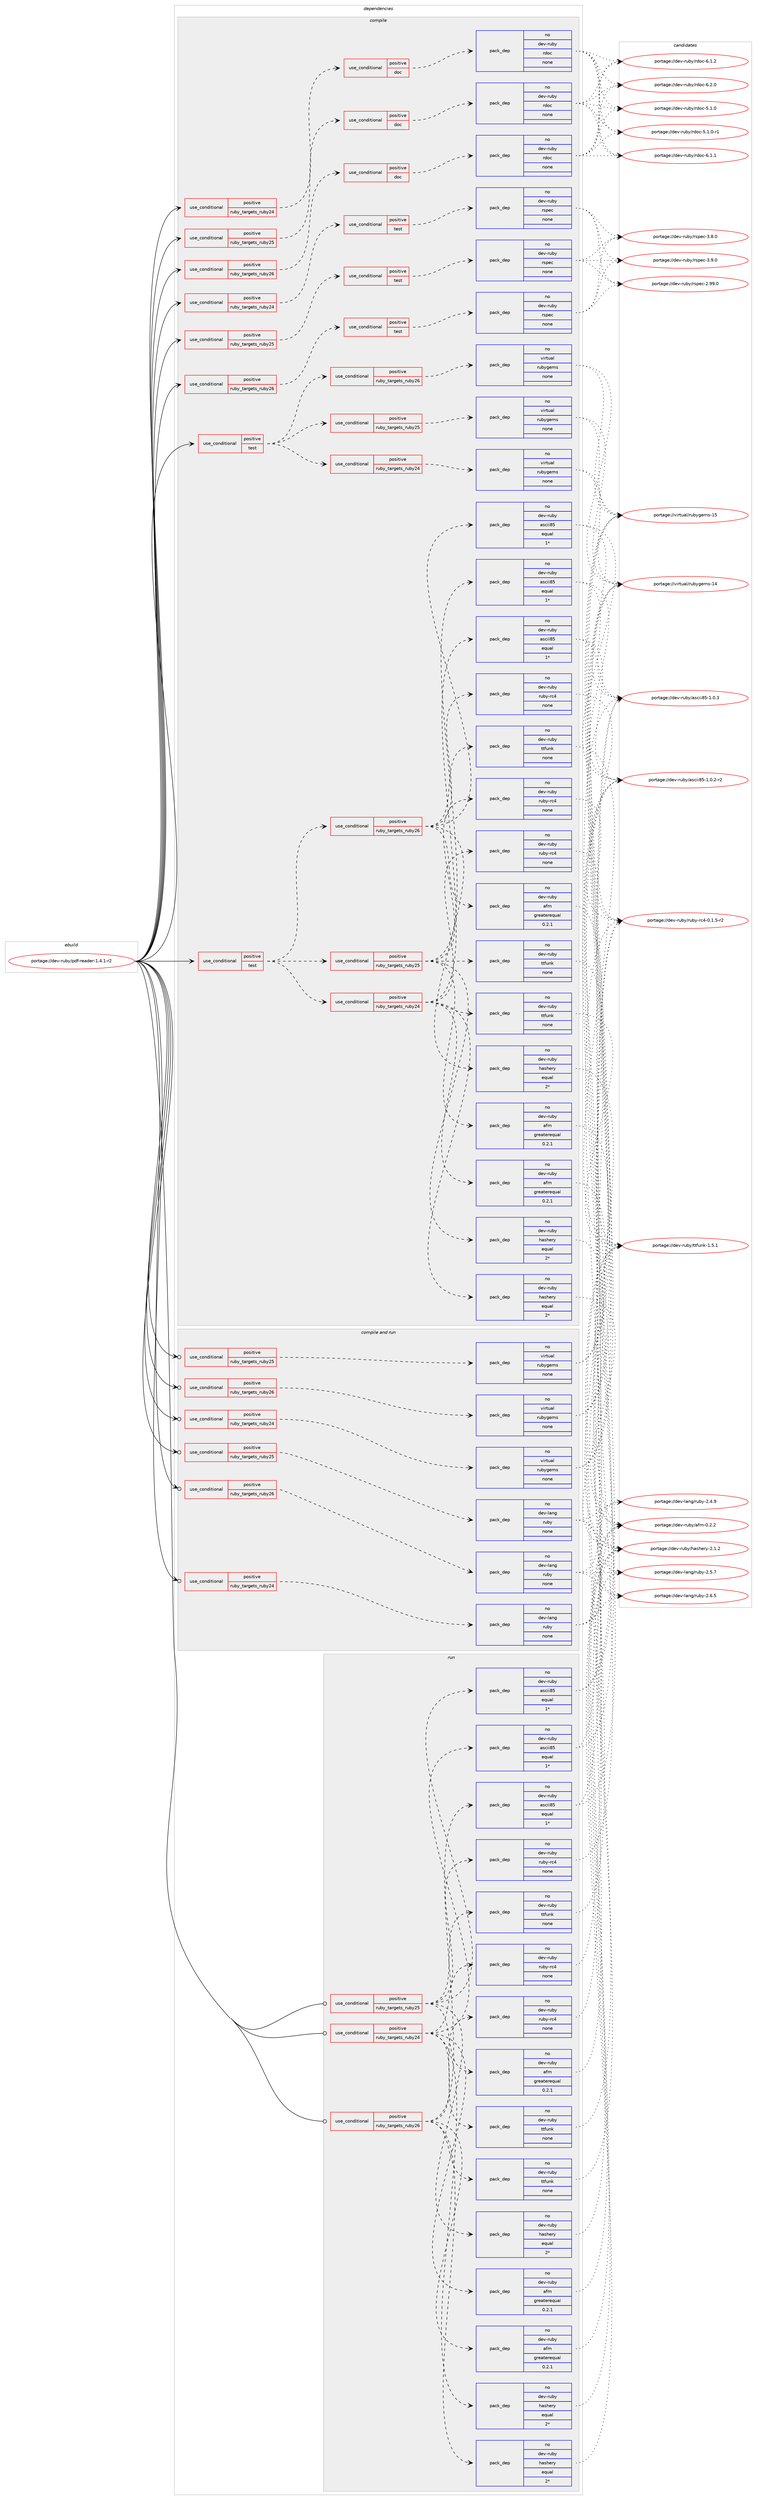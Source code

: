 digraph prolog {

# *************
# Graph options
# *************

newrank=true;
concentrate=true;
compound=true;
graph [rankdir=LR,fontname=Helvetica,fontsize=10,ranksep=1.5];#, ranksep=2.5, nodesep=0.2];
edge  [arrowhead=vee];
node  [fontname=Helvetica,fontsize=10];

# **********
# The ebuild
# **********

subgraph cluster_leftcol {
color=gray;
rank=same;
label=<<i>ebuild</i>>;
id [label="portage://dev-ruby/pdf-reader-1.4.1-r2", color=red, width=4, href="../dev-ruby/pdf-reader-1.4.1-r2.svg"];
}

# ****************
# The dependencies
# ****************

subgraph cluster_midcol {
color=gray;
label=<<i>dependencies</i>>;
subgraph cluster_compile {
fillcolor="#eeeeee";
style=filled;
label=<<i>compile</i>>;
subgraph cond58889 {
dependency233795 [label=<<TABLE BORDER="0" CELLBORDER="1" CELLSPACING="0" CELLPADDING="4"><TR><TD ROWSPAN="3" CELLPADDING="10">use_conditional</TD></TR><TR><TD>positive</TD></TR><TR><TD>ruby_targets_ruby24</TD></TR></TABLE>>, shape=none, color=red];
subgraph cond58890 {
dependency233796 [label=<<TABLE BORDER="0" CELLBORDER="1" CELLSPACING="0" CELLPADDING="4"><TR><TD ROWSPAN="3" CELLPADDING="10">use_conditional</TD></TR><TR><TD>positive</TD></TR><TR><TD>doc</TD></TR></TABLE>>, shape=none, color=red];
subgraph pack171363 {
dependency233797 [label=<<TABLE BORDER="0" CELLBORDER="1" CELLSPACING="0" CELLPADDING="4" WIDTH="220"><TR><TD ROWSPAN="6" CELLPADDING="30">pack_dep</TD></TR><TR><TD WIDTH="110">no</TD></TR><TR><TD>dev-ruby</TD></TR><TR><TD>rdoc</TD></TR><TR><TD>none</TD></TR><TR><TD></TD></TR></TABLE>>, shape=none, color=blue];
}
dependency233796:e -> dependency233797:w [weight=20,style="dashed",arrowhead="vee"];
}
dependency233795:e -> dependency233796:w [weight=20,style="dashed",arrowhead="vee"];
}
id:e -> dependency233795:w [weight=20,style="solid",arrowhead="vee"];
subgraph cond58891 {
dependency233798 [label=<<TABLE BORDER="0" CELLBORDER="1" CELLSPACING="0" CELLPADDING="4"><TR><TD ROWSPAN="3" CELLPADDING="10">use_conditional</TD></TR><TR><TD>positive</TD></TR><TR><TD>ruby_targets_ruby24</TD></TR></TABLE>>, shape=none, color=red];
subgraph cond58892 {
dependency233799 [label=<<TABLE BORDER="0" CELLBORDER="1" CELLSPACING="0" CELLPADDING="4"><TR><TD ROWSPAN="3" CELLPADDING="10">use_conditional</TD></TR><TR><TD>positive</TD></TR><TR><TD>test</TD></TR></TABLE>>, shape=none, color=red];
subgraph pack171364 {
dependency233800 [label=<<TABLE BORDER="0" CELLBORDER="1" CELLSPACING="0" CELLPADDING="4" WIDTH="220"><TR><TD ROWSPAN="6" CELLPADDING="30">pack_dep</TD></TR><TR><TD WIDTH="110">no</TD></TR><TR><TD>dev-ruby</TD></TR><TR><TD>rspec</TD></TR><TR><TD>none</TD></TR><TR><TD></TD></TR></TABLE>>, shape=none, color=blue];
}
dependency233799:e -> dependency233800:w [weight=20,style="dashed",arrowhead="vee"];
}
dependency233798:e -> dependency233799:w [weight=20,style="dashed",arrowhead="vee"];
}
id:e -> dependency233798:w [weight=20,style="solid",arrowhead="vee"];
subgraph cond58893 {
dependency233801 [label=<<TABLE BORDER="0" CELLBORDER="1" CELLSPACING="0" CELLPADDING="4"><TR><TD ROWSPAN="3" CELLPADDING="10">use_conditional</TD></TR><TR><TD>positive</TD></TR><TR><TD>ruby_targets_ruby25</TD></TR></TABLE>>, shape=none, color=red];
subgraph cond58894 {
dependency233802 [label=<<TABLE BORDER="0" CELLBORDER="1" CELLSPACING="0" CELLPADDING="4"><TR><TD ROWSPAN="3" CELLPADDING="10">use_conditional</TD></TR><TR><TD>positive</TD></TR><TR><TD>doc</TD></TR></TABLE>>, shape=none, color=red];
subgraph pack171365 {
dependency233803 [label=<<TABLE BORDER="0" CELLBORDER="1" CELLSPACING="0" CELLPADDING="4" WIDTH="220"><TR><TD ROWSPAN="6" CELLPADDING="30">pack_dep</TD></TR><TR><TD WIDTH="110">no</TD></TR><TR><TD>dev-ruby</TD></TR><TR><TD>rdoc</TD></TR><TR><TD>none</TD></TR><TR><TD></TD></TR></TABLE>>, shape=none, color=blue];
}
dependency233802:e -> dependency233803:w [weight=20,style="dashed",arrowhead="vee"];
}
dependency233801:e -> dependency233802:w [weight=20,style="dashed",arrowhead="vee"];
}
id:e -> dependency233801:w [weight=20,style="solid",arrowhead="vee"];
subgraph cond58895 {
dependency233804 [label=<<TABLE BORDER="0" CELLBORDER="1" CELLSPACING="0" CELLPADDING="4"><TR><TD ROWSPAN="3" CELLPADDING="10">use_conditional</TD></TR><TR><TD>positive</TD></TR><TR><TD>ruby_targets_ruby25</TD></TR></TABLE>>, shape=none, color=red];
subgraph cond58896 {
dependency233805 [label=<<TABLE BORDER="0" CELLBORDER="1" CELLSPACING="0" CELLPADDING="4"><TR><TD ROWSPAN="3" CELLPADDING="10">use_conditional</TD></TR><TR><TD>positive</TD></TR><TR><TD>test</TD></TR></TABLE>>, shape=none, color=red];
subgraph pack171366 {
dependency233806 [label=<<TABLE BORDER="0" CELLBORDER="1" CELLSPACING="0" CELLPADDING="4" WIDTH="220"><TR><TD ROWSPAN="6" CELLPADDING="30">pack_dep</TD></TR><TR><TD WIDTH="110">no</TD></TR><TR><TD>dev-ruby</TD></TR><TR><TD>rspec</TD></TR><TR><TD>none</TD></TR><TR><TD></TD></TR></TABLE>>, shape=none, color=blue];
}
dependency233805:e -> dependency233806:w [weight=20,style="dashed",arrowhead="vee"];
}
dependency233804:e -> dependency233805:w [weight=20,style="dashed",arrowhead="vee"];
}
id:e -> dependency233804:w [weight=20,style="solid",arrowhead="vee"];
subgraph cond58897 {
dependency233807 [label=<<TABLE BORDER="0" CELLBORDER="1" CELLSPACING="0" CELLPADDING="4"><TR><TD ROWSPAN="3" CELLPADDING="10">use_conditional</TD></TR><TR><TD>positive</TD></TR><TR><TD>ruby_targets_ruby26</TD></TR></TABLE>>, shape=none, color=red];
subgraph cond58898 {
dependency233808 [label=<<TABLE BORDER="0" CELLBORDER="1" CELLSPACING="0" CELLPADDING="4"><TR><TD ROWSPAN="3" CELLPADDING="10">use_conditional</TD></TR><TR><TD>positive</TD></TR><TR><TD>doc</TD></TR></TABLE>>, shape=none, color=red];
subgraph pack171367 {
dependency233809 [label=<<TABLE BORDER="0" CELLBORDER="1" CELLSPACING="0" CELLPADDING="4" WIDTH="220"><TR><TD ROWSPAN="6" CELLPADDING="30">pack_dep</TD></TR><TR><TD WIDTH="110">no</TD></TR><TR><TD>dev-ruby</TD></TR><TR><TD>rdoc</TD></TR><TR><TD>none</TD></TR><TR><TD></TD></TR></TABLE>>, shape=none, color=blue];
}
dependency233808:e -> dependency233809:w [weight=20,style="dashed",arrowhead="vee"];
}
dependency233807:e -> dependency233808:w [weight=20,style="dashed",arrowhead="vee"];
}
id:e -> dependency233807:w [weight=20,style="solid",arrowhead="vee"];
subgraph cond58899 {
dependency233810 [label=<<TABLE BORDER="0" CELLBORDER="1" CELLSPACING="0" CELLPADDING="4"><TR><TD ROWSPAN="3" CELLPADDING="10">use_conditional</TD></TR><TR><TD>positive</TD></TR><TR><TD>ruby_targets_ruby26</TD></TR></TABLE>>, shape=none, color=red];
subgraph cond58900 {
dependency233811 [label=<<TABLE BORDER="0" CELLBORDER="1" CELLSPACING="0" CELLPADDING="4"><TR><TD ROWSPAN="3" CELLPADDING="10">use_conditional</TD></TR><TR><TD>positive</TD></TR><TR><TD>test</TD></TR></TABLE>>, shape=none, color=red];
subgraph pack171368 {
dependency233812 [label=<<TABLE BORDER="0" CELLBORDER="1" CELLSPACING="0" CELLPADDING="4" WIDTH="220"><TR><TD ROWSPAN="6" CELLPADDING="30">pack_dep</TD></TR><TR><TD WIDTH="110">no</TD></TR><TR><TD>dev-ruby</TD></TR><TR><TD>rspec</TD></TR><TR><TD>none</TD></TR><TR><TD></TD></TR></TABLE>>, shape=none, color=blue];
}
dependency233811:e -> dependency233812:w [weight=20,style="dashed",arrowhead="vee"];
}
dependency233810:e -> dependency233811:w [weight=20,style="dashed",arrowhead="vee"];
}
id:e -> dependency233810:w [weight=20,style="solid",arrowhead="vee"];
subgraph cond58901 {
dependency233813 [label=<<TABLE BORDER="0" CELLBORDER="1" CELLSPACING="0" CELLPADDING="4"><TR><TD ROWSPAN="3" CELLPADDING="10">use_conditional</TD></TR><TR><TD>positive</TD></TR><TR><TD>test</TD></TR></TABLE>>, shape=none, color=red];
subgraph cond58902 {
dependency233814 [label=<<TABLE BORDER="0" CELLBORDER="1" CELLSPACING="0" CELLPADDING="4"><TR><TD ROWSPAN="3" CELLPADDING="10">use_conditional</TD></TR><TR><TD>positive</TD></TR><TR><TD>ruby_targets_ruby24</TD></TR></TABLE>>, shape=none, color=red];
subgraph pack171369 {
dependency233815 [label=<<TABLE BORDER="0" CELLBORDER="1" CELLSPACING="0" CELLPADDING="4" WIDTH="220"><TR><TD ROWSPAN="6" CELLPADDING="30">pack_dep</TD></TR><TR><TD WIDTH="110">no</TD></TR><TR><TD>dev-ruby</TD></TR><TR><TD>afm</TD></TR><TR><TD>greaterequal</TD></TR><TR><TD>0.2.1</TD></TR></TABLE>>, shape=none, color=blue];
}
dependency233814:e -> dependency233815:w [weight=20,style="dashed",arrowhead="vee"];
subgraph pack171370 {
dependency233816 [label=<<TABLE BORDER="0" CELLBORDER="1" CELLSPACING="0" CELLPADDING="4" WIDTH="220"><TR><TD ROWSPAN="6" CELLPADDING="30">pack_dep</TD></TR><TR><TD WIDTH="110">no</TD></TR><TR><TD>dev-ruby</TD></TR><TR><TD>ascii85</TD></TR><TR><TD>equal</TD></TR><TR><TD>1*</TD></TR></TABLE>>, shape=none, color=blue];
}
dependency233814:e -> dependency233816:w [weight=20,style="dashed",arrowhead="vee"];
subgraph pack171371 {
dependency233817 [label=<<TABLE BORDER="0" CELLBORDER="1" CELLSPACING="0" CELLPADDING="4" WIDTH="220"><TR><TD ROWSPAN="6" CELLPADDING="30">pack_dep</TD></TR><TR><TD WIDTH="110">no</TD></TR><TR><TD>dev-ruby</TD></TR><TR><TD>hashery</TD></TR><TR><TD>equal</TD></TR><TR><TD>2*</TD></TR></TABLE>>, shape=none, color=blue];
}
dependency233814:e -> dependency233817:w [weight=20,style="dashed",arrowhead="vee"];
subgraph pack171372 {
dependency233818 [label=<<TABLE BORDER="0" CELLBORDER="1" CELLSPACING="0" CELLPADDING="4" WIDTH="220"><TR><TD ROWSPAN="6" CELLPADDING="30">pack_dep</TD></TR><TR><TD WIDTH="110">no</TD></TR><TR><TD>dev-ruby</TD></TR><TR><TD>ttfunk</TD></TR><TR><TD>none</TD></TR><TR><TD></TD></TR></TABLE>>, shape=none, color=blue];
}
dependency233814:e -> dependency233818:w [weight=20,style="dashed",arrowhead="vee"];
subgraph pack171373 {
dependency233819 [label=<<TABLE BORDER="0" CELLBORDER="1" CELLSPACING="0" CELLPADDING="4" WIDTH="220"><TR><TD ROWSPAN="6" CELLPADDING="30">pack_dep</TD></TR><TR><TD WIDTH="110">no</TD></TR><TR><TD>dev-ruby</TD></TR><TR><TD>ruby-rc4</TD></TR><TR><TD>none</TD></TR><TR><TD></TD></TR></TABLE>>, shape=none, color=blue];
}
dependency233814:e -> dependency233819:w [weight=20,style="dashed",arrowhead="vee"];
}
dependency233813:e -> dependency233814:w [weight=20,style="dashed",arrowhead="vee"];
subgraph cond58903 {
dependency233820 [label=<<TABLE BORDER="0" CELLBORDER="1" CELLSPACING="0" CELLPADDING="4"><TR><TD ROWSPAN="3" CELLPADDING="10">use_conditional</TD></TR><TR><TD>positive</TD></TR><TR><TD>ruby_targets_ruby25</TD></TR></TABLE>>, shape=none, color=red];
subgraph pack171374 {
dependency233821 [label=<<TABLE BORDER="0" CELLBORDER="1" CELLSPACING="0" CELLPADDING="4" WIDTH="220"><TR><TD ROWSPAN="6" CELLPADDING="30">pack_dep</TD></TR><TR><TD WIDTH="110">no</TD></TR><TR><TD>dev-ruby</TD></TR><TR><TD>afm</TD></TR><TR><TD>greaterequal</TD></TR><TR><TD>0.2.1</TD></TR></TABLE>>, shape=none, color=blue];
}
dependency233820:e -> dependency233821:w [weight=20,style="dashed",arrowhead="vee"];
subgraph pack171375 {
dependency233822 [label=<<TABLE BORDER="0" CELLBORDER="1" CELLSPACING="0" CELLPADDING="4" WIDTH="220"><TR><TD ROWSPAN="6" CELLPADDING="30">pack_dep</TD></TR><TR><TD WIDTH="110">no</TD></TR><TR><TD>dev-ruby</TD></TR><TR><TD>ascii85</TD></TR><TR><TD>equal</TD></TR><TR><TD>1*</TD></TR></TABLE>>, shape=none, color=blue];
}
dependency233820:e -> dependency233822:w [weight=20,style="dashed",arrowhead="vee"];
subgraph pack171376 {
dependency233823 [label=<<TABLE BORDER="0" CELLBORDER="1" CELLSPACING="0" CELLPADDING="4" WIDTH="220"><TR><TD ROWSPAN="6" CELLPADDING="30">pack_dep</TD></TR><TR><TD WIDTH="110">no</TD></TR><TR><TD>dev-ruby</TD></TR><TR><TD>hashery</TD></TR><TR><TD>equal</TD></TR><TR><TD>2*</TD></TR></TABLE>>, shape=none, color=blue];
}
dependency233820:e -> dependency233823:w [weight=20,style="dashed",arrowhead="vee"];
subgraph pack171377 {
dependency233824 [label=<<TABLE BORDER="0" CELLBORDER="1" CELLSPACING="0" CELLPADDING="4" WIDTH="220"><TR><TD ROWSPAN="6" CELLPADDING="30">pack_dep</TD></TR><TR><TD WIDTH="110">no</TD></TR><TR><TD>dev-ruby</TD></TR><TR><TD>ttfunk</TD></TR><TR><TD>none</TD></TR><TR><TD></TD></TR></TABLE>>, shape=none, color=blue];
}
dependency233820:e -> dependency233824:w [weight=20,style="dashed",arrowhead="vee"];
subgraph pack171378 {
dependency233825 [label=<<TABLE BORDER="0" CELLBORDER="1" CELLSPACING="0" CELLPADDING="4" WIDTH="220"><TR><TD ROWSPAN="6" CELLPADDING="30">pack_dep</TD></TR><TR><TD WIDTH="110">no</TD></TR><TR><TD>dev-ruby</TD></TR><TR><TD>ruby-rc4</TD></TR><TR><TD>none</TD></TR><TR><TD></TD></TR></TABLE>>, shape=none, color=blue];
}
dependency233820:e -> dependency233825:w [weight=20,style="dashed",arrowhead="vee"];
}
dependency233813:e -> dependency233820:w [weight=20,style="dashed",arrowhead="vee"];
subgraph cond58904 {
dependency233826 [label=<<TABLE BORDER="0" CELLBORDER="1" CELLSPACING="0" CELLPADDING="4"><TR><TD ROWSPAN="3" CELLPADDING="10">use_conditional</TD></TR><TR><TD>positive</TD></TR><TR><TD>ruby_targets_ruby26</TD></TR></TABLE>>, shape=none, color=red];
subgraph pack171379 {
dependency233827 [label=<<TABLE BORDER="0" CELLBORDER="1" CELLSPACING="0" CELLPADDING="4" WIDTH="220"><TR><TD ROWSPAN="6" CELLPADDING="30">pack_dep</TD></TR><TR><TD WIDTH="110">no</TD></TR><TR><TD>dev-ruby</TD></TR><TR><TD>afm</TD></TR><TR><TD>greaterequal</TD></TR><TR><TD>0.2.1</TD></TR></TABLE>>, shape=none, color=blue];
}
dependency233826:e -> dependency233827:w [weight=20,style="dashed",arrowhead="vee"];
subgraph pack171380 {
dependency233828 [label=<<TABLE BORDER="0" CELLBORDER="1" CELLSPACING="0" CELLPADDING="4" WIDTH="220"><TR><TD ROWSPAN="6" CELLPADDING="30">pack_dep</TD></TR><TR><TD WIDTH="110">no</TD></TR><TR><TD>dev-ruby</TD></TR><TR><TD>ascii85</TD></TR><TR><TD>equal</TD></TR><TR><TD>1*</TD></TR></TABLE>>, shape=none, color=blue];
}
dependency233826:e -> dependency233828:w [weight=20,style="dashed",arrowhead="vee"];
subgraph pack171381 {
dependency233829 [label=<<TABLE BORDER="0" CELLBORDER="1" CELLSPACING="0" CELLPADDING="4" WIDTH="220"><TR><TD ROWSPAN="6" CELLPADDING="30">pack_dep</TD></TR><TR><TD WIDTH="110">no</TD></TR><TR><TD>dev-ruby</TD></TR><TR><TD>hashery</TD></TR><TR><TD>equal</TD></TR><TR><TD>2*</TD></TR></TABLE>>, shape=none, color=blue];
}
dependency233826:e -> dependency233829:w [weight=20,style="dashed",arrowhead="vee"];
subgraph pack171382 {
dependency233830 [label=<<TABLE BORDER="0" CELLBORDER="1" CELLSPACING="0" CELLPADDING="4" WIDTH="220"><TR><TD ROWSPAN="6" CELLPADDING="30">pack_dep</TD></TR><TR><TD WIDTH="110">no</TD></TR><TR><TD>dev-ruby</TD></TR><TR><TD>ttfunk</TD></TR><TR><TD>none</TD></TR><TR><TD></TD></TR></TABLE>>, shape=none, color=blue];
}
dependency233826:e -> dependency233830:w [weight=20,style="dashed",arrowhead="vee"];
subgraph pack171383 {
dependency233831 [label=<<TABLE BORDER="0" CELLBORDER="1" CELLSPACING="0" CELLPADDING="4" WIDTH="220"><TR><TD ROWSPAN="6" CELLPADDING="30">pack_dep</TD></TR><TR><TD WIDTH="110">no</TD></TR><TR><TD>dev-ruby</TD></TR><TR><TD>ruby-rc4</TD></TR><TR><TD>none</TD></TR><TR><TD></TD></TR></TABLE>>, shape=none, color=blue];
}
dependency233826:e -> dependency233831:w [weight=20,style="dashed",arrowhead="vee"];
}
dependency233813:e -> dependency233826:w [weight=20,style="dashed",arrowhead="vee"];
}
id:e -> dependency233813:w [weight=20,style="solid",arrowhead="vee"];
subgraph cond58905 {
dependency233832 [label=<<TABLE BORDER="0" CELLBORDER="1" CELLSPACING="0" CELLPADDING="4"><TR><TD ROWSPAN="3" CELLPADDING="10">use_conditional</TD></TR><TR><TD>positive</TD></TR><TR><TD>test</TD></TR></TABLE>>, shape=none, color=red];
subgraph cond58906 {
dependency233833 [label=<<TABLE BORDER="0" CELLBORDER="1" CELLSPACING="0" CELLPADDING="4"><TR><TD ROWSPAN="3" CELLPADDING="10">use_conditional</TD></TR><TR><TD>positive</TD></TR><TR><TD>ruby_targets_ruby24</TD></TR></TABLE>>, shape=none, color=red];
subgraph pack171384 {
dependency233834 [label=<<TABLE BORDER="0" CELLBORDER="1" CELLSPACING="0" CELLPADDING="4" WIDTH="220"><TR><TD ROWSPAN="6" CELLPADDING="30">pack_dep</TD></TR><TR><TD WIDTH="110">no</TD></TR><TR><TD>virtual</TD></TR><TR><TD>rubygems</TD></TR><TR><TD>none</TD></TR><TR><TD></TD></TR></TABLE>>, shape=none, color=blue];
}
dependency233833:e -> dependency233834:w [weight=20,style="dashed",arrowhead="vee"];
}
dependency233832:e -> dependency233833:w [weight=20,style="dashed",arrowhead="vee"];
subgraph cond58907 {
dependency233835 [label=<<TABLE BORDER="0" CELLBORDER="1" CELLSPACING="0" CELLPADDING="4"><TR><TD ROWSPAN="3" CELLPADDING="10">use_conditional</TD></TR><TR><TD>positive</TD></TR><TR><TD>ruby_targets_ruby25</TD></TR></TABLE>>, shape=none, color=red];
subgraph pack171385 {
dependency233836 [label=<<TABLE BORDER="0" CELLBORDER="1" CELLSPACING="0" CELLPADDING="4" WIDTH="220"><TR><TD ROWSPAN="6" CELLPADDING="30">pack_dep</TD></TR><TR><TD WIDTH="110">no</TD></TR><TR><TD>virtual</TD></TR><TR><TD>rubygems</TD></TR><TR><TD>none</TD></TR><TR><TD></TD></TR></TABLE>>, shape=none, color=blue];
}
dependency233835:e -> dependency233836:w [weight=20,style="dashed",arrowhead="vee"];
}
dependency233832:e -> dependency233835:w [weight=20,style="dashed",arrowhead="vee"];
subgraph cond58908 {
dependency233837 [label=<<TABLE BORDER="0" CELLBORDER="1" CELLSPACING="0" CELLPADDING="4"><TR><TD ROWSPAN="3" CELLPADDING="10">use_conditional</TD></TR><TR><TD>positive</TD></TR><TR><TD>ruby_targets_ruby26</TD></TR></TABLE>>, shape=none, color=red];
subgraph pack171386 {
dependency233838 [label=<<TABLE BORDER="0" CELLBORDER="1" CELLSPACING="0" CELLPADDING="4" WIDTH="220"><TR><TD ROWSPAN="6" CELLPADDING="30">pack_dep</TD></TR><TR><TD WIDTH="110">no</TD></TR><TR><TD>virtual</TD></TR><TR><TD>rubygems</TD></TR><TR><TD>none</TD></TR><TR><TD></TD></TR></TABLE>>, shape=none, color=blue];
}
dependency233837:e -> dependency233838:w [weight=20,style="dashed",arrowhead="vee"];
}
dependency233832:e -> dependency233837:w [weight=20,style="dashed",arrowhead="vee"];
}
id:e -> dependency233832:w [weight=20,style="solid",arrowhead="vee"];
}
subgraph cluster_compileandrun {
fillcolor="#eeeeee";
style=filled;
label=<<i>compile and run</i>>;
subgraph cond58909 {
dependency233839 [label=<<TABLE BORDER="0" CELLBORDER="1" CELLSPACING="0" CELLPADDING="4"><TR><TD ROWSPAN="3" CELLPADDING="10">use_conditional</TD></TR><TR><TD>positive</TD></TR><TR><TD>ruby_targets_ruby24</TD></TR></TABLE>>, shape=none, color=red];
subgraph pack171387 {
dependency233840 [label=<<TABLE BORDER="0" CELLBORDER="1" CELLSPACING="0" CELLPADDING="4" WIDTH="220"><TR><TD ROWSPAN="6" CELLPADDING="30">pack_dep</TD></TR><TR><TD WIDTH="110">no</TD></TR><TR><TD>dev-lang</TD></TR><TR><TD>ruby</TD></TR><TR><TD>none</TD></TR><TR><TD></TD></TR></TABLE>>, shape=none, color=blue];
}
dependency233839:e -> dependency233840:w [weight=20,style="dashed",arrowhead="vee"];
}
id:e -> dependency233839:w [weight=20,style="solid",arrowhead="odotvee"];
subgraph cond58910 {
dependency233841 [label=<<TABLE BORDER="0" CELLBORDER="1" CELLSPACING="0" CELLPADDING="4"><TR><TD ROWSPAN="3" CELLPADDING="10">use_conditional</TD></TR><TR><TD>positive</TD></TR><TR><TD>ruby_targets_ruby24</TD></TR></TABLE>>, shape=none, color=red];
subgraph pack171388 {
dependency233842 [label=<<TABLE BORDER="0" CELLBORDER="1" CELLSPACING="0" CELLPADDING="4" WIDTH="220"><TR><TD ROWSPAN="6" CELLPADDING="30">pack_dep</TD></TR><TR><TD WIDTH="110">no</TD></TR><TR><TD>virtual</TD></TR><TR><TD>rubygems</TD></TR><TR><TD>none</TD></TR><TR><TD></TD></TR></TABLE>>, shape=none, color=blue];
}
dependency233841:e -> dependency233842:w [weight=20,style="dashed",arrowhead="vee"];
}
id:e -> dependency233841:w [weight=20,style="solid",arrowhead="odotvee"];
subgraph cond58911 {
dependency233843 [label=<<TABLE BORDER="0" CELLBORDER="1" CELLSPACING="0" CELLPADDING="4"><TR><TD ROWSPAN="3" CELLPADDING="10">use_conditional</TD></TR><TR><TD>positive</TD></TR><TR><TD>ruby_targets_ruby25</TD></TR></TABLE>>, shape=none, color=red];
subgraph pack171389 {
dependency233844 [label=<<TABLE BORDER="0" CELLBORDER="1" CELLSPACING="0" CELLPADDING="4" WIDTH="220"><TR><TD ROWSPAN="6" CELLPADDING="30">pack_dep</TD></TR><TR><TD WIDTH="110">no</TD></TR><TR><TD>dev-lang</TD></TR><TR><TD>ruby</TD></TR><TR><TD>none</TD></TR><TR><TD></TD></TR></TABLE>>, shape=none, color=blue];
}
dependency233843:e -> dependency233844:w [weight=20,style="dashed",arrowhead="vee"];
}
id:e -> dependency233843:w [weight=20,style="solid",arrowhead="odotvee"];
subgraph cond58912 {
dependency233845 [label=<<TABLE BORDER="0" CELLBORDER="1" CELLSPACING="0" CELLPADDING="4"><TR><TD ROWSPAN="3" CELLPADDING="10">use_conditional</TD></TR><TR><TD>positive</TD></TR><TR><TD>ruby_targets_ruby25</TD></TR></TABLE>>, shape=none, color=red];
subgraph pack171390 {
dependency233846 [label=<<TABLE BORDER="0" CELLBORDER="1" CELLSPACING="0" CELLPADDING="4" WIDTH="220"><TR><TD ROWSPAN="6" CELLPADDING="30">pack_dep</TD></TR><TR><TD WIDTH="110">no</TD></TR><TR><TD>virtual</TD></TR><TR><TD>rubygems</TD></TR><TR><TD>none</TD></TR><TR><TD></TD></TR></TABLE>>, shape=none, color=blue];
}
dependency233845:e -> dependency233846:w [weight=20,style="dashed",arrowhead="vee"];
}
id:e -> dependency233845:w [weight=20,style="solid",arrowhead="odotvee"];
subgraph cond58913 {
dependency233847 [label=<<TABLE BORDER="0" CELLBORDER="1" CELLSPACING="0" CELLPADDING="4"><TR><TD ROWSPAN="3" CELLPADDING="10">use_conditional</TD></TR><TR><TD>positive</TD></TR><TR><TD>ruby_targets_ruby26</TD></TR></TABLE>>, shape=none, color=red];
subgraph pack171391 {
dependency233848 [label=<<TABLE BORDER="0" CELLBORDER="1" CELLSPACING="0" CELLPADDING="4" WIDTH="220"><TR><TD ROWSPAN="6" CELLPADDING="30">pack_dep</TD></TR><TR><TD WIDTH="110">no</TD></TR><TR><TD>dev-lang</TD></TR><TR><TD>ruby</TD></TR><TR><TD>none</TD></TR><TR><TD></TD></TR></TABLE>>, shape=none, color=blue];
}
dependency233847:e -> dependency233848:w [weight=20,style="dashed",arrowhead="vee"];
}
id:e -> dependency233847:w [weight=20,style="solid",arrowhead="odotvee"];
subgraph cond58914 {
dependency233849 [label=<<TABLE BORDER="0" CELLBORDER="1" CELLSPACING="0" CELLPADDING="4"><TR><TD ROWSPAN="3" CELLPADDING="10">use_conditional</TD></TR><TR><TD>positive</TD></TR><TR><TD>ruby_targets_ruby26</TD></TR></TABLE>>, shape=none, color=red];
subgraph pack171392 {
dependency233850 [label=<<TABLE BORDER="0" CELLBORDER="1" CELLSPACING="0" CELLPADDING="4" WIDTH="220"><TR><TD ROWSPAN="6" CELLPADDING="30">pack_dep</TD></TR><TR><TD WIDTH="110">no</TD></TR><TR><TD>virtual</TD></TR><TR><TD>rubygems</TD></TR><TR><TD>none</TD></TR><TR><TD></TD></TR></TABLE>>, shape=none, color=blue];
}
dependency233849:e -> dependency233850:w [weight=20,style="dashed",arrowhead="vee"];
}
id:e -> dependency233849:w [weight=20,style="solid",arrowhead="odotvee"];
}
subgraph cluster_run {
fillcolor="#eeeeee";
style=filled;
label=<<i>run</i>>;
subgraph cond58915 {
dependency233851 [label=<<TABLE BORDER="0" CELLBORDER="1" CELLSPACING="0" CELLPADDING="4"><TR><TD ROWSPAN="3" CELLPADDING="10">use_conditional</TD></TR><TR><TD>positive</TD></TR><TR><TD>ruby_targets_ruby24</TD></TR></TABLE>>, shape=none, color=red];
subgraph pack171393 {
dependency233852 [label=<<TABLE BORDER="0" CELLBORDER="1" CELLSPACING="0" CELLPADDING="4" WIDTH="220"><TR><TD ROWSPAN="6" CELLPADDING="30">pack_dep</TD></TR><TR><TD WIDTH="110">no</TD></TR><TR><TD>dev-ruby</TD></TR><TR><TD>afm</TD></TR><TR><TD>greaterequal</TD></TR><TR><TD>0.2.1</TD></TR></TABLE>>, shape=none, color=blue];
}
dependency233851:e -> dependency233852:w [weight=20,style="dashed",arrowhead="vee"];
subgraph pack171394 {
dependency233853 [label=<<TABLE BORDER="0" CELLBORDER="1" CELLSPACING="0" CELLPADDING="4" WIDTH="220"><TR><TD ROWSPAN="6" CELLPADDING="30">pack_dep</TD></TR><TR><TD WIDTH="110">no</TD></TR><TR><TD>dev-ruby</TD></TR><TR><TD>ascii85</TD></TR><TR><TD>equal</TD></TR><TR><TD>1*</TD></TR></TABLE>>, shape=none, color=blue];
}
dependency233851:e -> dependency233853:w [weight=20,style="dashed",arrowhead="vee"];
subgraph pack171395 {
dependency233854 [label=<<TABLE BORDER="0" CELLBORDER="1" CELLSPACING="0" CELLPADDING="4" WIDTH="220"><TR><TD ROWSPAN="6" CELLPADDING="30">pack_dep</TD></TR><TR><TD WIDTH="110">no</TD></TR><TR><TD>dev-ruby</TD></TR><TR><TD>hashery</TD></TR><TR><TD>equal</TD></TR><TR><TD>2*</TD></TR></TABLE>>, shape=none, color=blue];
}
dependency233851:e -> dependency233854:w [weight=20,style="dashed",arrowhead="vee"];
subgraph pack171396 {
dependency233855 [label=<<TABLE BORDER="0" CELLBORDER="1" CELLSPACING="0" CELLPADDING="4" WIDTH="220"><TR><TD ROWSPAN="6" CELLPADDING="30">pack_dep</TD></TR><TR><TD WIDTH="110">no</TD></TR><TR><TD>dev-ruby</TD></TR><TR><TD>ttfunk</TD></TR><TR><TD>none</TD></TR><TR><TD></TD></TR></TABLE>>, shape=none, color=blue];
}
dependency233851:e -> dependency233855:w [weight=20,style="dashed",arrowhead="vee"];
subgraph pack171397 {
dependency233856 [label=<<TABLE BORDER="0" CELLBORDER="1" CELLSPACING="0" CELLPADDING="4" WIDTH="220"><TR><TD ROWSPAN="6" CELLPADDING="30">pack_dep</TD></TR><TR><TD WIDTH="110">no</TD></TR><TR><TD>dev-ruby</TD></TR><TR><TD>ruby-rc4</TD></TR><TR><TD>none</TD></TR><TR><TD></TD></TR></TABLE>>, shape=none, color=blue];
}
dependency233851:e -> dependency233856:w [weight=20,style="dashed",arrowhead="vee"];
}
id:e -> dependency233851:w [weight=20,style="solid",arrowhead="odot"];
subgraph cond58916 {
dependency233857 [label=<<TABLE BORDER="0" CELLBORDER="1" CELLSPACING="0" CELLPADDING="4"><TR><TD ROWSPAN="3" CELLPADDING="10">use_conditional</TD></TR><TR><TD>positive</TD></TR><TR><TD>ruby_targets_ruby25</TD></TR></TABLE>>, shape=none, color=red];
subgraph pack171398 {
dependency233858 [label=<<TABLE BORDER="0" CELLBORDER="1" CELLSPACING="0" CELLPADDING="4" WIDTH="220"><TR><TD ROWSPAN="6" CELLPADDING="30">pack_dep</TD></TR><TR><TD WIDTH="110">no</TD></TR><TR><TD>dev-ruby</TD></TR><TR><TD>afm</TD></TR><TR><TD>greaterequal</TD></TR><TR><TD>0.2.1</TD></TR></TABLE>>, shape=none, color=blue];
}
dependency233857:e -> dependency233858:w [weight=20,style="dashed",arrowhead="vee"];
subgraph pack171399 {
dependency233859 [label=<<TABLE BORDER="0" CELLBORDER="1" CELLSPACING="0" CELLPADDING="4" WIDTH="220"><TR><TD ROWSPAN="6" CELLPADDING="30">pack_dep</TD></TR><TR><TD WIDTH="110">no</TD></TR><TR><TD>dev-ruby</TD></TR><TR><TD>ascii85</TD></TR><TR><TD>equal</TD></TR><TR><TD>1*</TD></TR></TABLE>>, shape=none, color=blue];
}
dependency233857:e -> dependency233859:w [weight=20,style="dashed",arrowhead="vee"];
subgraph pack171400 {
dependency233860 [label=<<TABLE BORDER="0" CELLBORDER="1" CELLSPACING="0" CELLPADDING="4" WIDTH="220"><TR><TD ROWSPAN="6" CELLPADDING="30">pack_dep</TD></TR><TR><TD WIDTH="110">no</TD></TR><TR><TD>dev-ruby</TD></TR><TR><TD>hashery</TD></TR><TR><TD>equal</TD></TR><TR><TD>2*</TD></TR></TABLE>>, shape=none, color=blue];
}
dependency233857:e -> dependency233860:w [weight=20,style="dashed",arrowhead="vee"];
subgraph pack171401 {
dependency233861 [label=<<TABLE BORDER="0" CELLBORDER="1" CELLSPACING="0" CELLPADDING="4" WIDTH="220"><TR><TD ROWSPAN="6" CELLPADDING="30">pack_dep</TD></TR><TR><TD WIDTH="110">no</TD></TR><TR><TD>dev-ruby</TD></TR><TR><TD>ttfunk</TD></TR><TR><TD>none</TD></TR><TR><TD></TD></TR></TABLE>>, shape=none, color=blue];
}
dependency233857:e -> dependency233861:w [weight=20,style="dashed",arrowhead="vee"];
subgraph pack171402 {
dependency233862 [label=<<TABLE BORDER="0" CELLBORDER="1" CELLSPACING="0" CELLPADDING="4" WIDTH="220"><TR><TD ROWSPAN="6" CELLPADDING="30">pack_dep</TD></TR><TR><TD WIDTH="110">no</TD></TR><TR><TD>dev-ruby</TD></TR><TR><TD>ruby-rc4</TD></TR><TR><TD>none</TD></TR><TR><TD></TD></TR></TABLE>>, shape=none, color=blue];
}
dependency233857:e -> dependency233862:w [weight=20,style="dashed",arrowhead="vee"];
}
id:e -> dependency233857:w [weight=20,style="solid",arrowhead="odot"];
subgraph cond58917 {
dependency233863 [label=<<TABLE BORDER="0" CELLBORDER="1" CELLSPACING="0" CELLPADDING="4"><TR><TD ROWSPAN="3" CELLPADDING="10">use_conditional</TD></TR><TR><TD>positive</TD></TR><TR><TD>ruby_targets_ruby26</TD></TR></TABLE>>, shape=none, color=red];
subgraph pack171403 {
dependency233864 [label=<<TABLE BORDER="0" CELLBORDER="1" CELLSPACING="0" CELLPADDING="4" WIDTH="220"><TR><TD ROWSPAN="6" CELLPADDING="30">pack_dep</TD></TR><TR><TD WIDTH="110">no</TD></TR><TR><TD>dev-ruby</TD></TR><TR><TD>afm</TD></TR><TR><TD>greaterequal</TD></TR><TR><TD>0.2.1</TD></TR></TABLE>>, shape=none, color=blue];
}
dependency233863:e -> dependency233864:w [weight=20,style="dashed",arrowhead="vee"];
subgraph pack171404 {
dependency233865 [label=<<TABLE BORDER="0" CELLBORDER="1" CELLSPACING="0" CELLPADDING="4" WIDTH="220"><TR><TD ROWSPAN="6" CELLPADDING="30">pack_dep</TD></TR><TR><TD WIDTH="110">no</TD></TR><TR><TD>dev-ruby</TD></TR><TR><TD>ascii85</TD></TR><TR><TD>equal</TD></TR><TR><TD>1*</TD></TR></TABLE>>, shape=none, color=blue];
}
dependency233863:e -> dependency233865:w [weight=20,style="dashed",arrowhead="vee"];
subgraph pack171405 {
dependency233866 [label=<<TABLE BORDER="0" CELLBORDER="1" CELLSPACING="0" CELLPADDING="4" WIDTH="220"><TR><TD ROWSPAN="6" CELLPADDING="30">pack_dep</TD></TR><TR><TD WIDTH="110">no</TD></TR><TR><TD>dev-ruby</TD></TR><TR><TD>hashery</TD></TR><TR><TD>equal</TD></TR><TR><TD>2*</TD></TR></TABLE>>, shape=none, color=blue];
}
dependency233863:e -> dependency233866:w [weight=20,style="dashed",arrowhead="vee"];
subgraph pack171406 {
dependency233867 [label=<<TABLE BORDER="0" CELLBORDER="1" CELLSPACING="0" CELLPADDING="4" WIDTH="220"><TR><TD ROWSPAN="6" CELLPADDING="30">pack_dep</TD></TR><TR><TD WIDTH="110">no</TD></TR><TR><TD>dev-ruby</TD></TR><TR><TD>ttfunk</TD></TR><TR><TD>none</TD></TR><TR><TD></TD></TR></TABLE>>, shape=none, color=blue];
}
dependency233863:e -> dependency233867:w [weight=20,style="dashed",arrowhead="vee"];
subgraph pack171407 {
dependency233868 [label=<<TABLE BORDER="0" CELLBORDER="1" CELLSPACING="0" CELLPADDING="4" WIDTH="220"><TR><TD ROWSPAN="6" CELLPADDING="30">pack_dep</TD></TR><TR><TD WIDTH="110">no</TD></TR><TR><TD>dev-ruby</TD></TR><TR><TD>ruby-rc4</TD></TR><TR><TD>none</TD></TR><TR><TD></TD></TR></TABLE>>, shape=none, color=blue];
}
dependency233863:e -> dependency233868:w [weight=20,style="dashed",arrowhead="vee"];
}
id:e -> dependency233863:w [weight=20,style="solid",arrowhead="odot"];
}
}

# **************
# The candidates
# **************

subgraph cluster_choices {
rank=same;
color=gray;
label=<<i>candidates</i>>;

subgraph choice171363 {
color=black;
nodesep=1;
choiceportage10010111845114117981214711410011199455346494648 [label="portage://dev-ruby/rdoc-5.1.0", color=red, width=4,href="../dev-ruby/rdoc-5.1.0.svg"];
choiceportage100101118451141179812147114100111994553464946484511449 [label="portage://dev-ruby/rdoc-5.1.0-r1", color=red, width=4,href="../dev-ruby/rdoc-5.1.0-r1.svg"];
choiceportage10010111845114117981214711410011199455446494649 [label="portage://dev-ruby/rdoc-6.1.1", color=red, width=4,href="../dev-ruby/rdoc-6.1.1.svg"];
choiceportage10010111845114117981214711410011199455446494650 [label="portage://dev-ruby/rdoc-6.1.2", color=red, width=4,href="../dev-ruby/rdoc-6.1.2.svg"];
choiceportage10010111845114117981214711410011199455446504648 [label="portage://dev-ruby/rdoc-6.2.0", color=red, width=4,href="../dev-ruby/rdoc-6.2.0.svg"];
dependency233797:e -> choiceportage10010111845114117981214711410011199455346494648:w [style=dotted,weight="100"];
dependency233797:e -> choiceportage100101118451141179812147114100111994553464946484511449:w [style=dotted,weight="100"];
dependency233797:e -> choiceportage10010111845114117981214711410011199455446494649:w [style=dotted,weight="100"];
dependency233797:e -> choiceportage10010111845114117981214711410011199455446494650:w [style=dotted,weight="100"];
dependency233797:e -> choiceportage10010111845114117981214711410011199455446504648:w [style=dotted,weight="100"];
}
subgraph choice171364 {
color=black;
nodesep=1;
choiceportage1001011184511411798121471141151121019945504657574648 [label="portage://dev-ruby/rspec-2.99.0", color=red, width=4,href="../dev-ruby/rspec-2.99.0.svg"];
choiceportage10010111845114117981214711411511210199455146564648 [label="portage://dev-ruby/rspec-3.8.0", color=red, width=4,href="../dev-ruby/rspec-3.8.0.svg"];
choiceportage10010111845114117981214711411511210199455146574648 [label="portage://dev-ruby/rspec-3.9.0", color=red, width=4,href="../dev-ruby/rspec-3.9.0.svg"];
dependency233800:e -> choiceportage1001011184511411798121471141151121019945504657574648:w [style=dotted,weight="100"];
dependency233800:e -> choiceportage10010111845114117981214711411511210199455146564648:w [style=dotted,weight="100"];
dependency233800:e -> choiceportage10010111845114117981214711411511210199455146574648:w [style=dotted,weight="100"];
}
subgraph choice171365 {
color=black;
nodesep=1;
choiceportage10010111845114117981214711410011199455346494648 [label="portage://dev-ruby/rdoc-5.1.0", color=red, width=4,href="../dev-ruby/rdoc-5.1.0.svg"];
choiceportage100101118451141179812147114100111994553464946484511449 [label="portage://dev-ruby/rdoc-5.1.0-r1", color=red, width=4,href="../dev-ruby/rdoc-5.1.0-r1.svg"];
choiceportage10010111845114117981214711410011199455446494649 [label="portage://dev-ruby/rdoc-6.1.1", color=red, width=4,href="../dev-ruby/rdoc-6.1.1.svg"];
choiceportage10010111845114117981214711410011199455446494650 [label="portage://dev-ruby/rdoc-6.1.2", color=red, width=4,href="../dev-ruby/rdoc-6.1.2.svg"];
choiceportage10010111845114117981214711410011199455446504648 [label="portage://dev-ruby/rdoc-6.2.0", color=red, width=4,href="../dev-ruby/rdoc-6.2.0.svg"];
dependency233803:e -> choiceportage10010111845114117981214711410011199455346494648:w [style=dotted,weight="100"];
dependency233803:e -> choiceportage100101118451141179812147114100111994553464946484511449:w [style=dotted,weight="100"];
dependency233803:e -> choiceportage10010111845114117981214711410011199455446494649:w [style=dotted,weight="100"];
dependency233803:e -> choiceportage10010111845114117981214711410011199455446494650:w [style=dotted,weight="100"];
dependency233803:e -> choiceportage10010111845114117981214711410011199455446504648:w [style=dotted,weight="100"];
}
subgraph choice171366 {
color=black;
nodesep=1;
choiceportage1001011184511411798121471141151121019945504657574648 [label="portage://dev-ruby/rspec-2.99.0", color=red, width=4,href="../dev-ruby/rspec-2.99.0.svg"];
choiceportage10010111845114117981214711411511210199455146564648 [label="portage://dev-ruby/rspec-3.8.0", color=red, width=4,href="../dev-ruby/rspec-3.8.0.svg"];
choiceportage10010111845114117981214711411511210199455146574648 [label="portage://dev-ruby/rspec-3.9.0", color=red, width=4,href="../dev-ruby/rspec-3.9.0.svg"];
dependency233806:e -> choiceportage1001011184511411798121471141151121019945504657574648:w [style=dotted,weight="100"];
dependency233806:e -> choiceportage10010111845114117981214711411511210199455146564648:w [style=dotted,weight="100"];
dependency233806:e -> choiceportage10010111845114117981214711411511210199455146574648:w [style=dotted,weight="100"];
}
subgraph choice171367 {
color=black;
nodesep=1;
choiceportage10010111845114117981214711410011199455346494648 [label="portage://dev-ruby/rdoc-5.1.0", color=red, width=4,href="../dev-ruby/rdoc-5.1.0.svg"];
choiceportage100101118451141179812147114100111994553464946484511449 [label="portage://dev-ruby/rdoc-5.1.0-r1", color=red, width=4,href="../dev-ruby/rdoc-5.1.0-r1.svg"];
choiceportage10010111845114117981214711410011199455446494649 [label="portage://dev-ruby/rdoc-6.1.1", color=red, width=4,href="../dev-ruby/rdoc-6.1.1.svg"];
choiceportage10010111845114117981214711410011199455446494650 [label="portage://dev-ruby/rdoc-6.1.2", color=red, width=4,href="../dev-ruby/rdoc-6.1.2.svg"];
choiceportage10010111845114117981214711410011199455446504648 [label="portage://dev-ruby/rdoc-6.2.0", color=red, width=4,href="../dev-ruby/rdoc-6.2.0.svg"];
dependency233809:e -> choiceportage10010111845114117981214711410011199455346494648:w [style=dotted,weight="100"];
dependency233809:e -> choiceportage100101118451141179812147114100111994553464946484511449:w [style=dotted,weight="100"];
dependency233809:e -> choiceportage10010111845114117981214711410011199455446494649:w [style=dotted,weight="100"];
dependency233809:e -> choiceportage10010111845114117981214711410011199455446494650:w [style=dotted,weight="100"];
dependency233809:e -> choiceportage10010111845114117981214711410011199455446504648:w [style=dotted,weight="100"];
}
subgraph choice171368 {
color=black;
nodesep=1;
choiceportage1001011184511411798121471141151121019945504657574648 [label="portage://dev-ruby/rspec-2.99.0", color=red, width=4,href="../dev-ruby/rspec-2.99.0.svg"];
choiceportage10010111845114117981214711411511210199455146564648 [label="portage://dev-ruby/rspec-3.8.0", color=red, width=4,href="../dev-ruby/rspec-3.8.0.svg"];
choiceportage10010111845114117981214711411511210199455146574648 [label="portage://dev-ruby/rspec-3.9.0", color=red, width=4,href="../dev-ruby/rspec-3.9.0.svg"];
dependency233812:e -> choiceportage1001011184511411798121471141151121019945504657574648:w [style=dotted,weight="100"];
dependency233812:e -> choiceportage10010111845114117981214711411511210199455146564648:w [style=dotted,weight="100"];
dependency233812:e -> choiceportage10010111845114117981214711411511210199455146574648:w [style=dotted,weight="100"];
}
subgraph choice171369 {
color=black;
nodesep=1;
choiceportage10010111845114117981214797102109454846504650 [label="portage://dev-ruby/afm-0.2.2", color=red, width=4,href="../dev-ruby/afm-0.2.2.svg"];
dependency233815:e -> choiceportage10010111845114117981214797102109454846504650:w [style=dotted,weight="100"];
}
subgraph choice171370 {
color=black;
nodesep=1;
choiceportage100101118451141179812147971159910510556534549464846504511450 [label="portage://dev-ruby/ascii85-1.0.2-r2", color=red, width=4,href="../dev-ruby/ascii85-1.0.2-r2.svg"];
choiceportage10010111845114117981214797115991051055653454946484651 [label="portage://dev-ruby/ascii85-1.0.3", color=red, width=4,href="../dev-ruby/ascii85-1.0.3.svg"];
dependency233816:e -> choiceportage100101118451141179812147971159910510556534549464846504511450:w [style=dotted,weight="100"];
dependency233816:e -> choiceportage10010111845114117981214797115991051055653454946484651:w [style=dotted,weight="100"];
}
subgraph choice171371 {
color=black;
nodesep=1;
choiceportage10010111845114117981214710497115104101114121455046494650 [label="portage://dev-ruby/hashery-2.1.2", color=red, width=4,href="../dev-ruby/hashery-2.1.2.svg"];
dependency233817:e -> choiceportage10010111845114117981214710497115104101114121455046494650:w [style=dotted,weight="100"];
}
subgraph choice171372 {
color=black;
nodesep=1;
choiceportage100101118451141179812147116116102117110107454946534649 [label="portage://dev-ruby/ttfunk-1.5.1", color=red, width=4,href="../dev-ruby/ttfunk-1.5.1.svg"];
dependency233818:e -> choiceportage100101118451141179812147116116102117110107454946534649:w [style=dotted,weight="100"];
}
subgraph choice171373 {
color=black;
nodesep=1;
choiceportage100101118451141179812147114117981214511499524548464946534511450 [label="portage://dev-ruby/ruby-rc4-0.1.5-r2", color=red, width=4,href="../dev-ruby/ruby-rc4-0.1.5-r2.svg"];
dependency233819:e -> choiceportage100101118451141179812147114117981214511499524548464946534511450:w [style=dotted,weight="100"];
}
subgraph choice171374 {
color=black;
nodesep=1;
choiceportage10010111845114117981214797102109454846504650 [label="portage://dev-ruby/afm-0.2.2", color=red, width=4,href="../dev-ruby/afm-0.2.2.svg"];
dependency233821:e -> choiceportage10010111845114117981214797102109454846504650:w [style=dotted,weight="100"];
}
subgraph choice171375 {
color=black;
nodesep=1;
choiceportage100101118451141179812147971159910510556534549464846504511450 [label="portage://dev-ruby/ascii85-1.0.2-r2", color=red, width=4,href="../dev-ruby/ascii85-1.0.2-r2.svg"];
choiceportage10010111845114117981214797115991051055653454946484651 [label="portage://dev-ruby/ascii85-1.0.3", color=red, width=4,href="../dev-ruby/ascii85-1.0.3.svg"];
dependency233822:e -> choiceportage100101118451141179812147971159910510556534549464846504511450:w [style=dotted,weight="100"];
dependency233822:e -> choiceportage10010111845114117981214797115991051055653454946484651:w [style=dotted,weight="100"];
}
subgraph choice171376 {
color=black;
nodesep=1;
choiceportage10010111845114117981214710497115104101114121455046494650 [label="portage://dev-ruby/hashery-2.1.2", color=red, width=4,href="../dev-ruby/hashery-2.1.2.svg"];
dependency233823:e -> choiceportage10010111845114117981214710497115104101114121455046494650:w [style=dotted,weight="100"];
}
subgraph choice171377 {
color=black;
nodesep=1;
choiceportage100101118451141179812147116116102117110107454946534649 [label="portage://dev-ruby/ttfunk-1.5.1", color=red, width=4,href="../dev-ruby/ttfunk-1.5.1.svg"];
dependency233824:e -> choiceportage100101118451141179812147116116102117110107454946534649:w [style=dotted,weight="100"];
}
subgraph choice171378 {
color=black;
nodesep=1;
choiceportage100101118451141179812147114117981214511499524548464946534511450 [label="portage://dev-ruby/ruby-rc4-0.1.5-r2", color=red, width=4,href="../dev-ruby/ruby-rc4-0.1.5-r2.svg"];
dependency233825:e -> choiceportage100101118451141179812147114117981214511499524548464946534511450:w [style=dotted,weight="100"];
}
subgraph choice171379 {
color=black;
nodesep=1;
choiceportage10010111845114117981214797102109454846504650 [label="portage://dev-ruby/afm-0.2.2", color=red, width=4,href="../dev-ruby/afm-0.2.2.svg"];
dependency233827:e -> choiceportage10010111845114117981214797102109454846504650:w [style=dotted,weight="100"];
}
subgraph choice171380 {
color=black;
nodesep=1;
choiceportage100101118451141179812147971159910510556534549464846504511450 [label="portage://dev-ruby/ascii85-1.0.2-r2", color=red, width=4,href="../dev-ruby/ascii85-1.0.2-r2.svg"];
choiceportage10010111845114117981214797115991051055653454946484651 [label="portage://dev-ruby/ascii85-1.0.3", color=red, width=4,href="../dev-ruby/ascii85-1.0.3.svg"];
dependency233828:e -> choiceportage100101118451141179812147971159910510556534549464846504511450:w [style=dotted,weight="100"];
dependency233828:e -> choiceportage10010111845114117981214797115991051055653454946484651:w [style=dotted,weight="100"];
}
subgraph choice171381 {
color=black;
nodesep=1;
choiceportage10010111845114117981214710497115104101114121455046494650 [label="portage://dev-ruby/hashery-2.1.2", color=red, width=4,href="../dev-ruby/hashery-2.1.2.svg"];
dependency233829:e -> choiceportage10010111845114117981214710497115104101114121455046494650:w [style=dotted,weight="100"];
}
subgraph choice171382 {
color=black;
nodesep=1;
choiceportage100101118451141179812147116116102117110107454946534649 [label="portage://dev-ruby/ttfunk-1.5.1", color=red, width=4,href="../dev-ruby/ttfunk-1.5.1.svg"];
dependency233830:e -> choiceportage100101118451141179812147116116102117110107454946534649:w [style=dotted,weight="100"];
}
subgraph choice171383 {
color=black;
nodesep=1;
choiceportage100101118451141179812147114117981214511499524548464946534511450 [label="portage://dev-ruby/ruby-rc4-0.1.5-r2", color=red, width=4,href="../dev-ruby/ruby-rc4-0.1.5-r2.svg"];
dependency233831:e -> choiceportage100101118451141179812147114117981214511499524548464946534511450:w [style=dotted,weight="100"];
}
subgraph choice171384 {
color=black;
nodesep=1;
choiceportage118105114116117971084711411798121103101109115454952 [label="portage://virtual/rubygems-14", color=red, width=4,href="../virtual/rubygems-14.svg"];
choiceportage118105114116117971084711411798121103101109115454953 [label="portage://virtual/rubygems-15", color=red, width=4,href="../virtual/rubygems-15.svg"];
dependency233834:e -> choiceportage118105114116117971084711411798121103101109115454952:w [style=dotted,weight="100"];
dependency233834:e -> choiceportage118105114116117971084711411798121103101109115454953:w [style=dotted,weight="100"];
}
subgraph choice171385 {
color=black;
nodesep=1;
choiceportage118105114116117971084711411798121103101109115454952 [label="portage://virtual/rubygems-14", color=red, width=4,href="../virtual/rubygems-14.svg"];
choiceportage118105114116117971084711411798121103101109115454953 [label="portage://virtual/rubygems-15", color=red, width=4,href="../virtual/rubygems-15.svg"];
dependency233836:e -> choiceportage118105114116117971084711411798121103101109115454952:w [style=dotted,weight="100"];
dependency233836:e -> choiceportage118105114116117971084711411798121103101109115454953:w [style=dotted,weight="100"];
}
subgraph choice171386 {
color=black;
nodesep=1;
choiceportage118105114116117971084711411798121103101109115454952 [label="portage://virtual/rubygems-14", color=red, width=4,href="../virtual/rubygems-14.svg"];
choiceportage118105114116117971084711411798121103101109115454953 [label="portage://virtual/rubygems-15", color=red, width=4,href="../virtual/rubygems-15.svg"];
dependency233838:e -> choiceportage118105114116117971084711411798121103101109115454952:w [style=dotted,weight="100"];
dependency233838:e -> choiceportage118105114116117971084711411798121103101109115454953:w [style=dotted,weight="100"];
}
subgraph choice171387 {
color=black;
nodesep=1;
choiceportage10010111845108971101034711411798121455046524657 [label="portage://dev-lang/ruby-2.4.9", color=red, width=4,href="../dev-lang/ruby-2.4.9.svg"];
choiceportage10010111845108971101034711411798121455046534655 [label="portage://dev-lang/ruby-2.5.7", color=red, width=4,href="../dev-lang/ruby-2.5.7.svg"];
choiceportage10010111845108971101034711411798121455046544653 [label="portage://dev-lang/ruby-2.6.5", color=red, width=4,href="../dev-lang/ruby-2.6.5.svg"];
dependency233840:e -> choiceportage10010111845108971101034711411798121455046524657:w [style=dotted,weight="100"];
dependency233840:e -> choiceportage10010111845108971101034711411798121455046534655:w [style=dotted,weight="100"];
dependency233840:e -> choiceportage10010111845108971101034711411798121455046544653:w [style=dotted,weight="100"];
}
subgraph choice171388 {
color=black;
nodesep=1;
choiceportage118105114116117971084711411798121103101109115454952 [label="portage://virtual/rubygems-14", color=red, width=4,href="../virtual/rubygems-14.svg"];
choiceportage118105114116117971084711411798121103101109115454953 [label="portage://virtual/rubygems-15", color=red, width=4,href="../virtual/rubygems-15.svg"];
dependency233842:e -> choiceportage118105114116117971084711411798121103101109115454952:w [style=dotted,weight="100"];
dependency233842:e -> choiceportage118105114116117971084711411798121103101109115454953:w [style=dotted,weight="100"];
}
subgraph choice171389 {
color=black;
nodesep=1;
choiceportage10010111845108971101034711411798121455046524657 [label="portage://dev-lang/ruby-2.4.9", color=red, width=4,href="../dev-lang/ruby-2.4.9.svg"];
choiceportage10010111845108971101034711411798121455046534655 [label="portage://dev-lang/ruby-2.5.7", color=red, width=4,href="../dev-lang/ruby-2.5.7.svg"];
choiceportage10010111845108971101034711411798121455046544653 [label="portage://dev-lang/ruby-2.6.5", color=red, width=4,href="../dev-lang/ruby-2.6.5.svg"];
dependency233844:e -> choiceportage10010111845108971101034711411798121455046524657:w [style=dotted,weight="100"];
dependency233844:e -> choiceportage10010111845108971101034711411798121455046534655:w [style=dotted,weight="100"];
dependency233844:e -> choiceportage10010111845108971101034711411798121455046544653:w [style=dotted,weight="100"];
}
subgraph choice171390 {
color=black;
nodesep=1;
choiceportage118105114116117971084711411798121103101109115454952 [label="portage://virtual/rubygems-14", color=red, width=4,href="../virtual/rubygems-14.svg"];
choiceportage118105114116117971084711411798121103101109115454953 [label="portage://virtual/rubygems-15", color=red, width=4,href="../virtual/rubygems-15.svg"];
dependency233846:e -> choiceportage118105114116117971084711411798121103101109115454952:w [style=dotted,weight="100"];
dependency233846:e -> choiceportage118105114116117971084711411798121103101109115454953:w [style=dotted,weight="100"];
}
subgraph choice171391 {
color=black;
nodesep=1;
choiceportage10010111845108971101034711411798121455046524657 [label="portage://dev-lang/ruby-2.4.9", color=red, width=4,href="../dev-lang/ruby-2.4.9.svg"];
choiceportage10010111845108971101034711411798121455046534655 [label="portage://dev-lang/ruby-2.5.7", color=red, width=4,href="../dev-lang/ruby-2.5.7.svg"];
choiceportage10010111845108971101034711411798121455046544653 [label="portage://dev-lang/ruby-2.6.5", color=red, width=4,href="../dev-lang/ruby-2.6.5.svg"];
dependency233848:e -> choiceportage10010111845108971101034711411798121455046524657:w [style=dotted,weight="100"];
dependency233848:e -> choiceportage10010111845108971101034711411798121455046534655:w [style=dotted,weight="100"];
dependency233848:e -> choiceportage10010111845108971101034711411798121455046544653:w [style=dotted,weight="100"];
}
subgraph choice171392 {
color=black;
nodesep=1;
choiceportage118105114116117971084711411798121103101109115454952 [label="portage://virtual/rubygems-14", color=red, width=4,href="../virtual/rubygems-14.svg"];
choiceportage118105114116117971084711411798121103101109115454953 [label="portage://virtual/rubygems-15", color=red, width=4,href="../virtual/rubygems-15.svg"];
dependency233850:e -> choiceportage118105114116117971084711411798121103101109115454952:w [style=dotted,weight="100"];
dependency233850:e -> choiceportage118105114116117971084711411798121103101109115454953:w [style=dotted,weight="100"];
}
subgraph choice171393 {
color=black;
nodesep=1;
choiceportage10010111845114117981214797102109454846504650 [label="portage://dev-ruby/afm-0.2.2", color=red, width=4,href="../dev-ruby/afm-0.2.2.svg"];
dependency233852:e -> choiceportage10010111845114117981214797102109454846504650:w [style=dotted,weight="100"];
}
subgraph choice171394 {
color=black;
nodesep=1;
choiceportage100101118451141179812147971159910510556534549464846504511450 [label="portage://dev-ruby/ascii85-1.0.2-r2", color=red, width=4,href="../dev-ruby/ascii85-1.0.2-r2.svg"];
choiceportage10010111845114117981214797115991051055653454946484651 [label="portage://dev-ruby/ascii85-1.0.3", color=red, width=4,href="../dev-ruby/ascii85-1.0.3.svg"];
dependency233853:e -> choiceportage100101118451141179812147971159910510556534549464846504511450:w [style=dotted,weight="100"];
dependency233853:e -> choiceportage10010111845114117981214797115991051055653454946484651:w [style=dotted,weight="100"];
}
subgraph choice171395 {
color=black;
nodesep=1;
choiceportage10010111845114117981214710497115104101114121455046494650 [label="portage://dev-ruby/hashery-2.1.2", color=red, width=4,href="../dev-ruby/hashery-2.1.2.svg"];
dependency233854:e -> choiceportage10010111845114117981214710497115104101114121455046494650:w [style=dotted,weight="100"];
}
subgraph choice171396 {
color=black;
nodesep=1;
choiceportage100101118451141179812147116116102117110107454946534649 [label="portage://dev-ruby/ttfunk-1.5.1", color=red, width=4,href="../dev-ruby/ttfunk-1.5.1.svg"];
dependency233855:e -> choiceportage100101118451141179812147116116102117110107454946534649:w [style=dotted,weight="100"];
}
subgraph choice171397 {
color=black;
nodesep=1;
choiceportage100101118451141179812147114117981214511499524548464946534511450 [label="portage://dev-ruby/ruby-rc4-0.1.5-r2", color=red, width=4,href="../dev-ruby/ruby-rc4-0.1.5-r2.svg"];
dependency233856:e -> choiceportage100101118451141179812147114117981214511499524548464946534511450:w [style=dotted,weight="100"];
}
subgraph choice171398 {
color=black;
nodesep=1;
choiceportage10010111845114117981214797102109454846504650 [label="portage://dev-ruby/afm-0.2.2", color=red, width=4,href="../dev-ruby/afm-0.2.2.svg"];
dependency233858:e -> choiceportage10010111845114117981214797102109454846504650:w [style=dotted,weight="100"];
}
subgraph choice171399 {
color=black;
nodesep=1;
choiceportage100101118451141179812147971159910510556534549464846504511450 [label="portage://dev-ruby/ascii85-1.0.2-r2", color=red, width=4,href="../dev-ruby/ascii85-1.0.2-r2.svg"];
choiceportage10010111845114117981214797115991051055653454946484651 [label="portage://dev-ruby/ascii85-1.0.3", color=red, width=4,href="../dev-ruby/ascii85-1.0.3.svg"];
dependency233859:e -> choiceportage100101118451141179812147971159910510556534549464846504511450:w [style=dotted,weight="100"];
dependency233859:e -> choiceportage10010111845114117981214797115991051055653454946484651:w [style=dotted,weight="100"];
}
subgraph choice171400 {
color=black;
nodesep=1;
choiceportage10010111845114117981214710497115104101114121455046494650 [label="portage://dev-ruby/hashery-2.1.2", color=red, width=4,href="../dev-ruby/hashery-2.1.2.svg"];
dependency233860:e -> choiceportage10010111845114117981214710497115104101114121455046494650:w [style=dotted,weight="100"];
}
subgraph choice171401 {
color=black;
nodesep=1;
choiceportage100101118451141179812147116116102117110107454946534649 [label="portage://dev-ruby/ttfunk-1.5.1", color=red, width=4,href="../dev-ruby/ttfunk-1.5.1.svg"];
dependency233861:e -> choiceportage100101118451141179812147116116102117110107454946534649:w [style=dotted,weight="100"];
}
subgraph choice171402 {
color=black;
nodesep=1;
choiceportage100101118451141179812147114117981214511499524548464946534511450 [label="portage://dev-ruby/ruby-rc4-0.1.5-r2", color=red, width=4,href="../dev-ruby/ruby-rc4-0.1.5-r2.svg"];
dependency233862:e -> choiceportage100101118451141179812147114117981214511499524548464946534511450:w [style=dotted,weight="100"];
}
subgraph choice171403 {
color=black;
nodesep=1;
choiceportage10010111845114117981214797102109454846504650 [label="portage://dev-ruby/afm-0.2.2", color=red, width=4,href="../dev-ruby/afm-0.2.2.svg"];
dependency233864:e -> choiceportage10010111845114117981214797102109454846504650:w [style=dotted,weight="100"];
}
subgraph choice171404 {
color=black;
nodesep=1;
choiceportage100101118451141179812147971159910510556534549464846504511450 [label="portage://dev-ruby/ascii85-1.0.2-r2", color=red, width=4,href="../dev-ruby/ascii85-1.0.2-r2.svg"];
choiceportage10010111845114117981214797115991051055653454946484651 [label="portage://dev-ruby/ascii85-1.0.3", color=red, width=4,href="../dev-ruby/ascii85-1.0.3.svg"];
dependency233865:e -> choiceportage100101118451141179812147971159910510556534549464846504511450:w [style=dotted,weight="100"];
dependency233865:e -> choiceportage10010111845114117981214797115991051055653454946484651:w [style=dotted,weight="100"];
}
subgraph choice171405 {
color=black;
nodesep=1;
choiceportage10010111845114117981214710497115104101114121455046494650 [label="portage://dev-ruby/hashery-2.1.2", color=red, width=4,href="../dev-ruby/hashery-2.1.2.svg"];
dependency233866:e -> choiceportage10010111845114117981214710497115104101114121455046494650:w [style=dotted,weight="100"];
}
subgraph choice171406 {
color=black;
nodesep=1;
choiceportage100101118451141179812147116116102117110107454946534649 [label="portage://dev-ruby/ttfunk-1.5.1", color=red, width=4,href="../dev-ruby/ttfunk-1.5.1.svg"];
dependency233867:e -> choiceportage100101118451141179812147116116102117110107454946534649:w [style=dotted,weight="100"];
}
subgraph choice171407 {
color=black;
nodesep=1;
choiceportage100101118451141179812147114117981214511499524548464946534511450 [label="portage://dev-ruby/ruby-rc4-0.1.5-r2", color=red, width=4,href="../dev-ruby/ruby-rc4-0.1.5-r2.svg"];
dependency233868:e -> choiceportage100101118451141179812147114117981214511499524548464946534511450:w [style=dotted,weight="100"];
}
}

}
